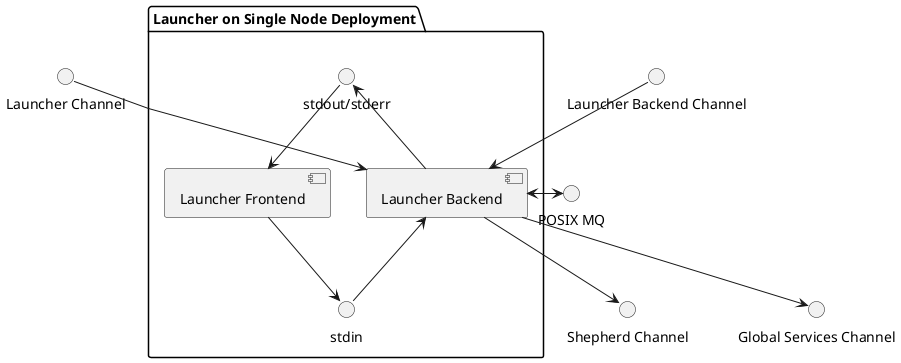 @startuml
skinparam componentStyle uml2
skinparam shadowing false
skinparam monochrome true
skinparam linetype polyline

package "Launcher on Single Node Deployment" {

        [Launcher Backend] as LB 
        [Launcher Frontend] as LF

        interface "stdout/stderr" as stdout
        interface "stdin"  as stdin

        LF -d-> stdin
        LF <-u- stdout
        LB <-d- stdin
        LB -u-> stdout 

}

interface "POSIX MQ" as posix_message_queue
interface "Launcher Channel" as launcher_channel
interface "Launcher Backend Channel" as bela_channel
interface "Shepherd Channel" as shepherd_channel
interface "Global Services Channel" as global_services_channel

LB <-r-> posix_message_queue
LB -d-> shepherd_channel
LB -d-> global_services_channel
LB <-u- bela_channel
LB <-u- launcher_channel

@enduml